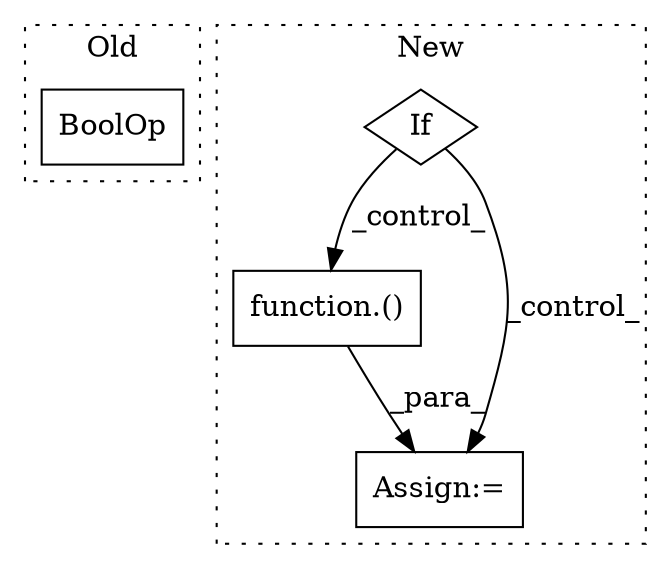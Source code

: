 digraph G {
subgraph cluster0 {
1 [label="BoolOp" a="72" s="1012" l="48" shape="box"];
label = "Old";
style="dotted";
}
subgraph cluster1 {
2 [label="function.()" a="75" s="1458,1483" l="20,1" shape="box"];
3 [label="If" a="96" s="1338" l="3" shape="diamond"];
4 [label="Assign:=" a="68" s="1455" l="3" shape="box"];
label = "New";
style="dotted";
}
2 -> 4 [label="_para_"];
3 -> 4 [label="_control_"];
3 -> 2 [label="_control_"];
}